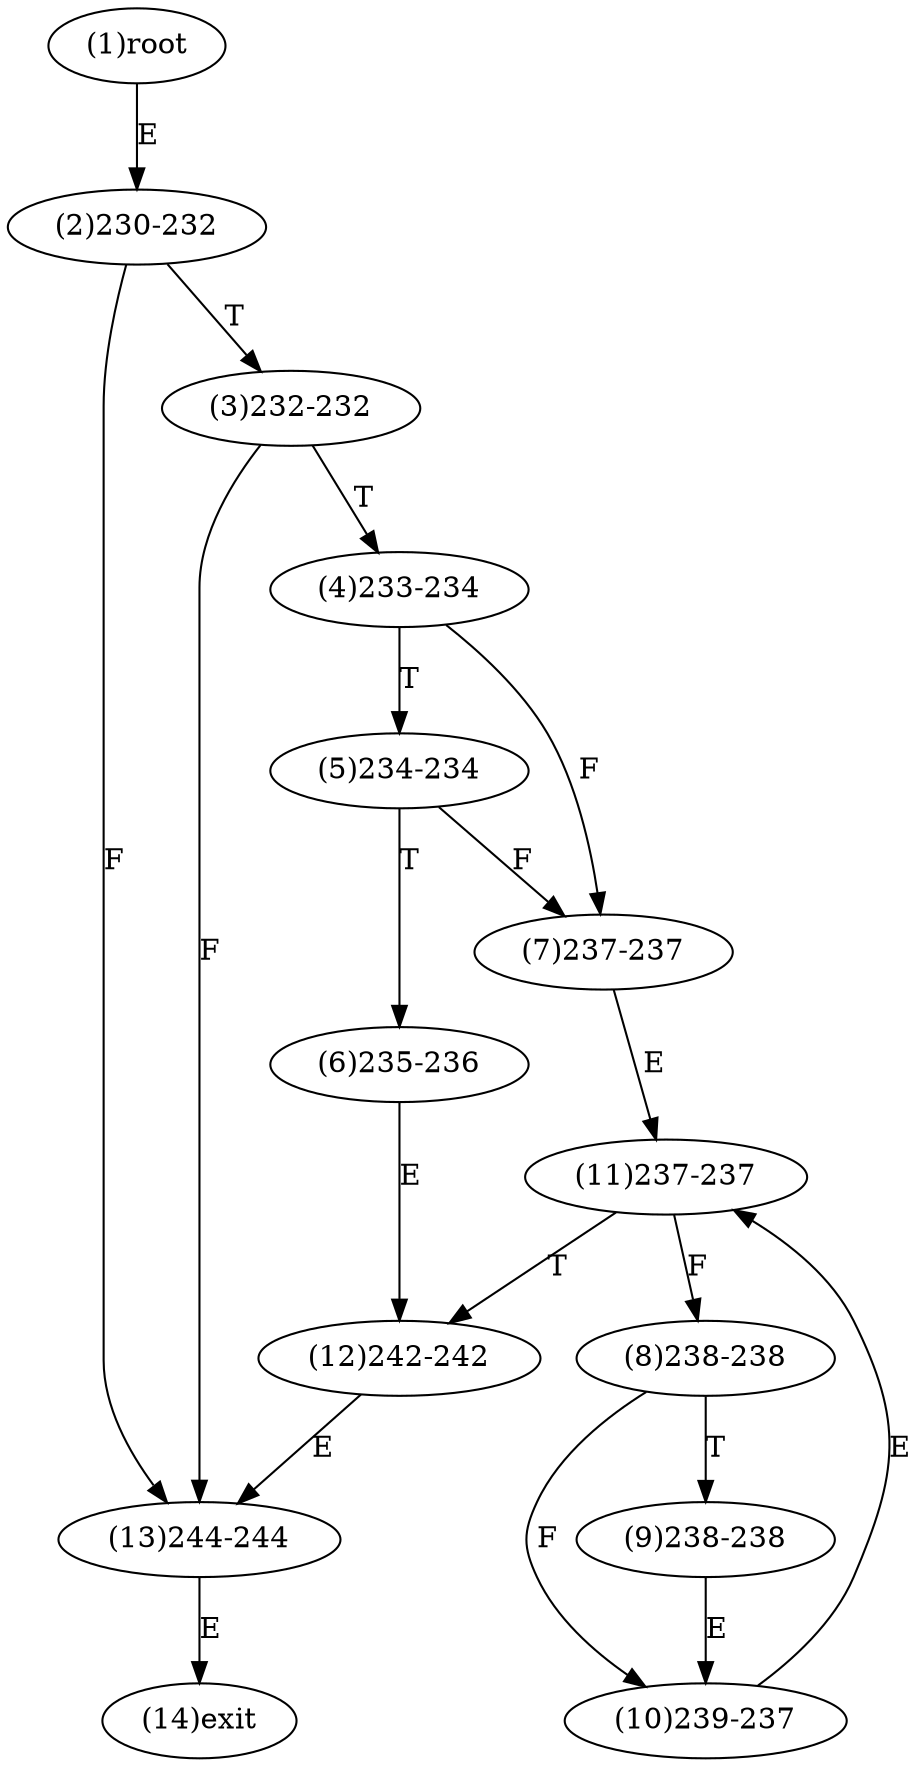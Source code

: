 digraph "" { 
1[ label="(1)root"];
2[ label="(2)230-232"];
3[ label="(3)232-232"];
4[ label="(4)233-234"];
5[ label="(5)234-234"];
6[ label="(6)235-236"];
7[ label="(7)237-237"];
8[ label="(8)238-238"];
9[ label="(9)238-238"];
10[ label="(10)239-237"];
11[ label="(11)237-237"];
12[ label="(12)242-242"];
13[ label="(13)244-244"];
14[ label="(14)exit"];
1->2[ label="E"];
2->13[ label="F"];
2->3[ label="T"];
3->13[ label="F"];
3->4[ label="T"];
4->7[ label="F"];
4->5[ label="T"];
5->7[ label="F"];
5->6[ label="T"];
6->12[ label="E"];
7->11[ label="E"];
8->10[ label="F"];
8->9[ label="T"];
9->10[ label="E"];
10->11[ label="E"];
11->8[ label="F"];
11->12[ label="T"];
12->13[ label="E"];
13->14[ label="E"];
}